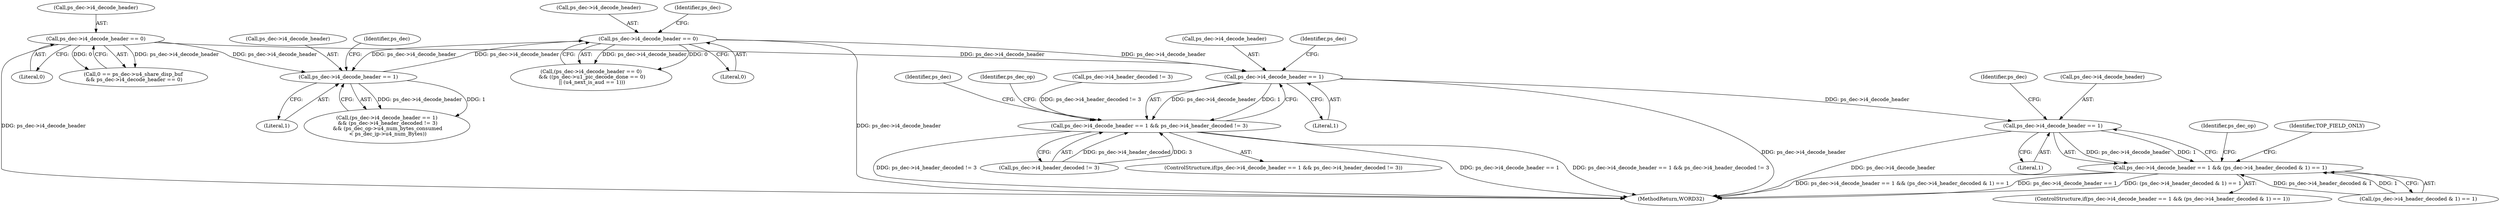 digraph "0_Android_0b23c81c3dd9ec38f7e6806a3955fed1925541a0@pointer" {
"1001774" [label="(Call,ps_dec->i4_decode_header == 1)"];
"1001435" [label="(Call,ps_dec->i4_decode_header == 0)"];
"1001413" [label="(Call,ps_dec->i4_decode_header == 1)"];
"1000376" [label="(Call,ps_dec->i4_decode_header == 0)"];
"1001773" [label="(Call,ps_dec->i4_decode_header == 1 && ps_dec->i4_header_decoded != 3)"];
"1002104" [label="(Call,ps_dec->i4_decode_header == 1)"];
"1002103" [label="(Call,ps_dec->i4_decode_header == 1 && (ps_dec->i4_header_decoded & 1) == 1)"];
"1002226" [label="(MethodReturn,WORD32)"];
"1001443" [label="(Identifier,ps_dec)"];
"1001775" [label="(Call,ps_dec->i4_decode_header)"];
"1001413" [label="(Call,ps_dec->i4_decode_header == 1)"];
"1001794" [label="(Identifier,ps_dec)"];
"1002103" [label="(Call,ps_dec->i4_decode_header == 1 && (ps_dec->i4_header_decoded & 1) == 1)"];
"1002112" [label="(Identifier,ps_dec)"];
"1001436" [label="(Call,ps_dec->i4_decode_header)"];
"1001421" [label="(Identifier,ps_dec)"];
"1001772" [label="(ControlStructure,if(ps_dec->i4_decode_header == 1 && ps_dec->i4_header_decoded != 3))"];
"1000370" [label="(Call,0 == ps_dec->u4_share_disp_buf\n && ps_dec->i4_decode_header == 0)"];
"1002102" [label="(ControlStructure,if(ps_dec->i4_decode_header == 1 && (ps_dec->i4_header_decoded & 1) == 1))"];
"1001417" [label="(Literal,1)"];
"1000377" [label="(Call,ps_dec->i4_decode_header)"];
"1001435" [label="(Call,ps_dec->i4_decode_header == 0)"];
"1002119" [label="(Identifier,ps_dec_op)"];
"1000376" [label="(Call,ps_dec->i4_decode_header == 0)"];
"1001773" [label="(Call,ps_dec->i4_decode_header == 1 && ps_dec->i4_header_decoded != 3)"];
"1001434" [label="(Call,(ps_dec->i4_decode_header == 0)\n && ((ps_dec->u1_pic_decode_done == 0)\n || (u4_next_is_aud == 1)))"];
"1001414" [label="(Call,ps_dec->i4_decode_header)"];
"1002108" [label="(Literal,1)"];
"1001779" [label="(Call,ps_dec->i4_header_decoded != 3)"];
"1001787" [label="(Identifier,ps_dec_op)"];
"1001759" [label="(Call,ps_dec->i4_header_decoded != 3)"];
"1001778" [label="(Literal,1)"];
"1000380" [label="(Literal,0)"];
"1001781" [label="(Identifier,ps_dec)"];
"1002104" [label="(Call,ps_dec->i4_decode_header == 1)"];
"1002161" [label="(Identifier,TOP_FIELD_ONLY)"];
"1001439" [label="(Literal,0)"];
"1002105" [label="(Call,ps_dec->i4_decode_header)"];
"1002109" [label="(Call,(ps_dec->i4_header_decoded & 1) == 1)"];
"1001774" [label="(Call,ps_dec->i4_decode_header == 1)"];
"1001412" [label="(Call,(ps_dec->i4_decode_header == 1)\n && (ps_dec->i4_header_decoded != 3)\n && (ps_dec_op->u4_num_bytes_consumed\n < ps_dec_ip->u4_num_Bytes))"];
"1001774" -> "1001773"  [label="AST: "];
"1001774" -> "1001778"  [label="CFG: "];
"1001775" -> "1001774"  [label="AST: "];
"1001778" -> "1001774"  [label="AST: "];
"1001781" -> "1001774"  [label="CFG: "];
"1001773" -> "1001774"  [label="CFG: "];
"1001774" -> "1002226"  [label="DDG: ps_dec->i4_decode_header"];
"1001774" -> "1001773"  [label="DDG: ps_dec->i4_decode_header"];
"1001774" -> "1001773"  [label="DDG: 1"];
"1001435" -> "1001774"  [label="DDG: ps_dec->i4_decode_header"];
"1000376" -> "1001774"  [label="DDG: ps_dec->i4_decode_header"];
"1001774" -> "1002104"  [label="DDG: ps_dec->i4_decode_header"];
"1001435" -> "1001434"  [label="AST: "];
"1001435" -> "1001439"  [label="CFG: "];
"1001436" -> "1001435"  [label="AST: "];
"1001439" -> "1001435"  [label="AST: "];
"1001443" -> "1001435"  [label="CFG: "];
"1001434" -> "1001435"  [label="CFG: "];
"1001435" -> "1002226"  [label="DDG: ps_dec->i4_decode_header"];
"1001435" -> "1001413"  [label="DDG: ps_dec->i4_decode_header"];
"1001435" -> "1001434"  [label="DDG: ps_dec->i4_decode_header"];
"1001435" -> "1001434"  [label="DDG: 0"];
"1001413" -> "1001435"  [label="DDG: ps_dec->i4_decode_header"];
"1001413" -> "1001412"  [label="AST: "];
"1001413" -> "1001417"  [label="CFG: "];
"1001414" -> "1001413"  [label="AST: "];
"1001417" -> "1001413"  [label="AST: "];
"1001421" -> "1001413"  [label="CFG: "];
"1001412" -> "1001413"  [label="CFG: "];
"1001413" -> "1001412"  [label="DDG: ps_dec->i4_decode_header"];
"1001413" -> "1001412"  [label="DDG: 1"];
"1000376" -> "1001413"  [label="DDG: ps_dec->i4_decode_header"];
"1000376" -> "1000370"  [label="AST: "];
"1000376" -> "1000380"  [label="CFG: "];
"1000377" -> "1000376"  [label="AST: "];
"1000380" -> "1000376"  [label="AST: "];
"1000370" -> "1000376"  [label="CFG: "];
"1000376" -> "1002226"  [label="DDG: ps_dec->i4_decode_header"];
"1000376" -> "1000370"  [label="DDG: ps_dec->i4_decode_header"];
"1000376" -> "1000370"  [label="DDG: 0"];
"1001773" -> "1001772"  [label="AST: "];
"1001773" -> "1001779"  [label="CFG: "];
"1001779" -> "1001773"  [label="AST: "];
"1001787" -> "1001773"  [label="CFG: "];
"1001794" -> "1001773"  [label="CFG: "];
"1001773" -> "1002226"  [label="DDG: ps_dec->i4_header_decoded != 3"];
"1001773" -> "1002226"  [label="DDG: ps_dec->i4_decode_header == 1"];
"1001773" -> "1002226"  [label="DDG: ps_dec->i4_decode_header == 1 && ps_dec->i4_header_decoded != 3"];
"1001779" -> "1001773"  [label="DDG: ps_dec->i4_header_decoded"];
"1001779" -> "1001773"  [label="DDG: 3"];
"1001759" -> "1001773"  [label="DDG: ps_dec->i4_header_decoded != 3"];
"1002104" -> "1002103"  [label="AST: "];
"1002104" -> "1002108"  [label="CFG: "];
"1002105" -> "1002104"  [label="AST: "];
"1002108" -> "1002104"  [label="AST: "];
"1002112" -> "1002104"  [label="CFG: "];
"1002103" -> "1002104"  [label="CFG: "];
"1002104" -> "1002226"  [label="DDG: ps_dec->i4_decode_header"];
"1002104" -> "1002103"  [label="DDG: ps_dec->i4_decode_header"];
"1002104" -> "1002103"  [label="DDG: 1"];
"1002103" -> "1002102"  [label="AST: "];
"1002103" -> "1002109"  [label="CFG: "];
"1002109" -> "1002103"  [label="AST: "];
"1002119" -> "1002103"  [label="CFG: "];
"1002161" -> "1002103"  [label="CFG: "];
"1002103" -> "1002226"  [label="DDG: ps_dec->i4_decode_header == 1 && (ps_dec->i4_header_decoded & 1) == 1"];
"1002103" -> "1002226"  [label="DDG: ps_dec->i4_decode_header == 1"];
"1002103" -> "1002226"  [label="DDG: (ps_dec->i4_header_decoded & 1) == 1"];
"1002109" -> "1002103"  [label="DDG: ps_dec->i4_header_decoded & 1"];
"1002109" -> "1002103"  [label="DDG: 1"];
}
